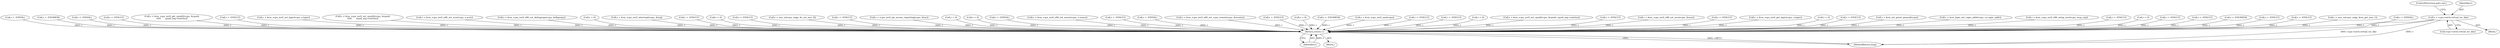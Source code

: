 digraph "0_linux_fda4e2e85589191b123d31cdc21fd33ee70f50fd_3@pointer" {
"1000767" [label="(Call,r = vcpu->arch.virtual_tsc_khz)"];
"1000792" [label="(Return,return r;)"];
"1000188" [label="(Call,r = -EINVAL)"];
"1000149" [label="(Call,r = -ENOMEM)"];
"1000737" [label="(Call,r = -EINVAL)"];
"1000505" [label="(Call,r = -EFAULT)"];
"1000335" [label="(Call,r = kvm_vcpu_ioctl_get_cpuid2(vcpu, &cpuid,\n\t\t\t\t\t      cpuid_arg->entries))"];
"1000294" [label="(Call,r = -EFAULT)"];
"1000221" [label="(Call,r = kvm_vcpu_ioctl_set_lapic(vcpu, u.lapic))"];
"1000774" [label="(ControlStructure,goto out;)"];
"1000306" [label="(Call,r = kvm_vcpu_ioctl_set_cpuid2(vcpu, &cpuid,\n\t\t\t\t\t      cpuid_arg->entries))"];
"1000726" [label="(Call,r = kvm_vcpu_ioctl_x86_set_xcrs(vcpu, u.xcrs))"];
"1000581" [label="(Call,r = kvm_vcpu_ioctl_x86_set_debugregs(vcpu, &dbgregs))"];
"1000626" [label="(Call,r = 0)"];
"1000244" [label="(Call,r = kvm_vcpu_ioctl_interrupt(vcpu, &irq))"];
"1000347" [label="(Call,r = -EFAULT)"];
"1000768" [label="(Identifier,r)"];
"1000359" [label="(Call,r = 0)"];
"1000435" [label="(Call,r = -EFAULT)"];
"1000373" [label="(Call,r = msr_io(vcpu, argp, do_set_msr, 0))"];
"1000766" [label="(Block,)"];
"1000458" [label="(Call,r = -EFAULT)"];
"1000396" [label="(Call,r = vcpu_ioctl_tpr_access_reporting(vcpu, &tac))"];
"1000562" [label="(Call,r = 0)"];
"1000699" [label="(Call,r = 0)"];
"1000783" [label="(Call,r = -EINVAL)"];
"1000653" [label="(Call,r = kvm_vcpu_ioctl_x86_set_xsave(vcpu, u.xsave))"];
"1000232" [label="(Call,r = -EFAULT)"];
"1000424" [label="(Call,r = -EINVAL)"];
"1000536" [label="(Call,r = kvm_vcpu_ioctl_x86_set_vcpu_events(vcpu, &events))"];
"1000792" [label="(Return,return r;)"];
"1000405" [label="(Call,r = -EFAULT)"];
"1000182" [label="(Call,r = 0)"];
"1000598" [label="(Call,r = -ENOMEM)"];
"1000253" [label="(Call,r = kvm_vcpu_ioctl_nmi(vcpu))"];
"1000524" [label="(Call,r = -EFAULT)"];
"1000686" [label="(Call,r = -EFAULT)"];
"1000767" [label="(Call,r = vcpu->arch.virtual_tsc_khz)"];
"1000417" [label="(Call,r = 0)"];
"1000277" [label="(Call,r = kvm_vcpu_ioctl_set_cpuid(vcpu, &cpuid, cpuid_arg->entries))"];
"1000169" [label="(Call,r = -EFAULT)"];
"1000491" [label="(Call,r = kvm_vcpu_ioctl_x86_set_mce(vcpu, &mce))"];
"1000323" [label="(Call,r = -EFAULT)"];
"1000769" [label="(Call,vcpu->arch.virtual_tsc_khz)"];
"1000159" [label="(Call,r = kvm_vcpu_ioctl_get_lapic(vcpu, u.lapic))"];
"1000517" [label="(Call,r = 0)"];
"1000479" [label="(Call,r = -EFAULT)"];
"1000777" [label="(Call,r = kvm_set_guest_paused(vcpu))"];
"1000447" [label="(Call,r = kvm_lapic_set_vapic_addr(vcpu, va.vapic_addr))"];
"1000470" [label="(Call,r = kvm_vcpu_ioctl_x86_setup_mce(vcpu, mcg_cap))"];
"1000613" [label="(Call,r = -EFAULT)"];
"1000794" [label="(MethodReturn,long)"];
"1000104" [label="(Block,)"];
"1000761" [label="(Call,r = 0)"];
"1000793" [label="(Identifier,r)"];
"1000265" [label="(Call,r = -EFAULT)"];
"1000569" [label="(Call,r = -EFAULT)"];
"1000671" [label="(Call,r = -ENOMEM)"];
"1000384" [label="(Call,r = -EFAULT)"];
"1000550" [label="(Call,r = -EFAULT)"];
"1000364" [label="(Call,r = msr_io(vcpu, argp, kvm_get_msr, 1))"];
"1000129" [label="(Call,r = -EINVAL)"];
"1000767" -> "1000766"  [label="AST: "];
"1000767" -> "1000769"  [label="CFG: "];
"1000768" -> "1000767"  [label="AST: "];
"1000769" -> "1000767"  [label="AST: "];
"1000774" -> "1000767"  [label="CFG: "];
"1000767" -> "1000794"  [label="DDG: vcpu->arch.virtual_tsc_khz"];
"1000767" -> "1000794"  [label="DDG: r"];
"1000767" -> "1000792"  [label="DDG: r"];
"1000792" -> "1000104"  [label="AST: "];
"1000792" -> "1000793"  [label="CFG: "];
"1000793" -> "1000792"  [label="AST: "];
"1000794" -> "1000792"  [label="CFG: "];
"1000792" -> "1000794"  [label="DDG: <RET>"];
"1000793" -> "1000792"  [label="DDG: r"];
"1000396" -> "1000792"  [label="DDG: r"];
"1000335" -> "1000792"  [label="DDG: r"];
"1000761" -> "1000792"  [label="DDG: r"];
"1000306" -> "1000792"  [label="DDG: r"];
"1000626" -> "1000792"  [label="DDG: r"];
"1000347" -> "1000792"  [label="DDG: r"];
"1000783" -> "1000792"  [label="DDG: r"];
"1000244" -> "1000792"  [label="DDG: r"];
"1000384" -> "1000792"  [label="DDG: r"];
"1000613" -> "1000792"  [label="DDG: r"];
"1000364" -> "1000792"  [label="DDG: r"];
"1000129" -> "1000792"  [label="DDG: r"];
"1000699" -> "1000792"  [label="DDG: r"];
"1000524" -> "1000792"  [label="DDG: r"];
"1000435" -> "1000792"  [label="DDG: r"];
"1000598" -> "1000792"  [label="DDG: r"];
"1000458" -> "1000792"  [label="DDG: r"];
"1000562" -> "1000792"  [label="DDG: r"];
"1000505" -> "1000792"  [label="DDG: r"];
"1000232" -> "1000792"  [label="DDG: r"];
"1000726" -> "1000792"  [label="DDG: r"];
"1000159" -> "1000792"  [label="DDG: r"];
"1000253" -> "1000792"  [label="DDG: r"];
"1000188" -> "1000792"  [label="DDG: r"];
"1000671" -> "1000792"  [label="DDG: r"];
"1000517" -> "1000792"  [label="DDG: r"];
"1000221" -> "1000792"  [label="DDG: r"];
"1000424" -> "1000792"  [label="DDG: r"];
"1000686" -> "1000792"  [label="DDG: r"];
"1000737" -> "1000792"  [label="DDG: r"];
"1000479" -> "1000792"  [label="DDG: r"];
"1000265" -> "1000792"  [label="DDG: r"];
"1000581" -> "1000792"  [label="DDG: r"];
"1000277" -> "1000792"  [label="DDG: r"];
"1000417" -> "1000792"  [label="DDG: r"];
"1000550" -> "1000792"  [label="DDG: r"];
"1000294" -> "1000792"  [label="DDG: r"];
"1000359" -> "1000792"  [label="DDG: r"];
"1000323" -> "1000792"  [label="DDG: r"];
"1000569" -> "1000792"  [label="DDG: r"];
"1000405" -> "1000792"  [label="DDG: r"];
"1000777" -> "1000792"  [label="DDG: r"];
"1000169" -> "1000792"  [label="DDG: r"];
"1000149" -> "1000792"  [label="DDG: r"];
"1000491" -> "1000792"  [label="DDG: r"];
"1000653" -> "1000792"  [label="DDG: r"];
"1000447" -> "1000792"  [label="DDG: r"];
"1000470" -> "1000792"  [label="DDG: r"];
"1000373" -> "1000792"  [label="DDG: r"];
"1000536" -> "1000792"  [label="DDG: r"];
"1000182" -> "1000792"  [label="DDG: r"];
}
